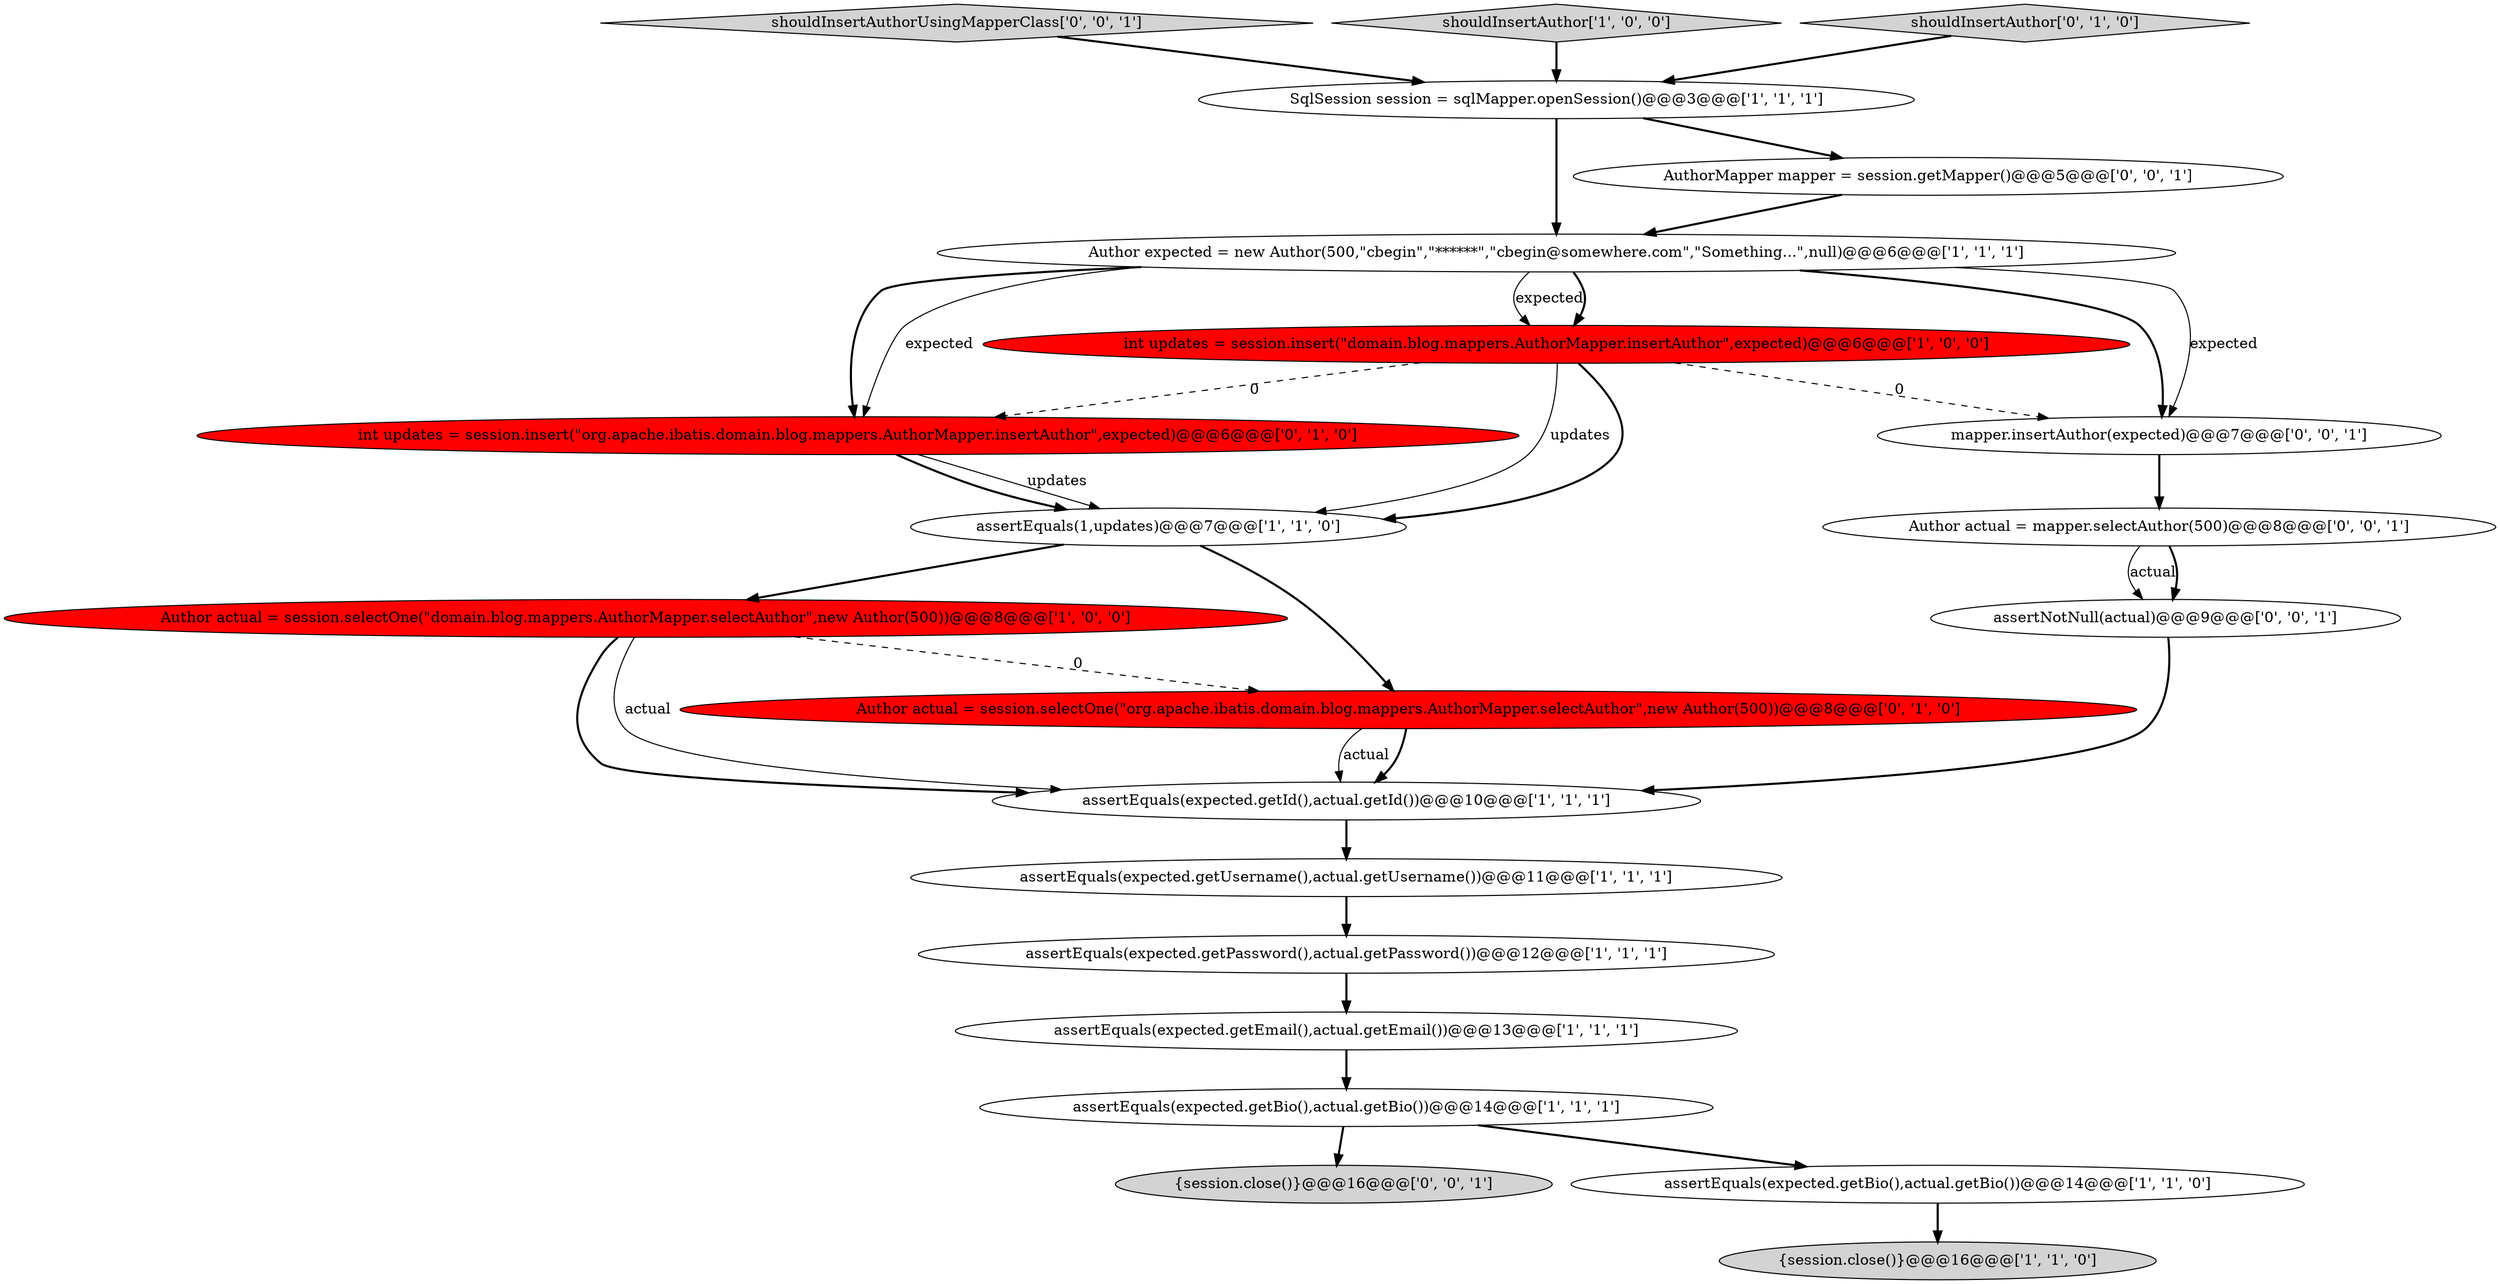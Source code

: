 digraph {
16 [style = filled, label = "shouldInsertAuthorUsingMapperClass['0', '0', '1']", fillcolor = lightgray, shape = diamond image = "AAA0AAABBB3BBB"];
9 [style = filled, label = "Author actual = session.selectOne(\"domain.blog.mappers.AuthorMapper.selectAuthor\",new Author(500))@@@8@@@['1', '0', '0']", fillcolor = red, shape = ellipse image = "AAA1AAABBB1BBB"];
13 [style = filled, label = "Author actual = session.selectOne(\"org.apache.ibatis.domain.blog.mappers.AuthorMapper.selectAuthor\",new Author(500))@@@8@@@['0', '1', '0']", fillcolor = red, shape = ellipse image = "AAA1AAABBB2BBB"];
18 [style = filled, label = "{session.close()}@@@16@@@['0', '0', '1']", fillcolor = lightgray, shape = ellipse image = "AAA0AAABBB3BBB"];
11 [style = filled, label = "assertEquals(expected.getId(),actual.getId())@@@10@@@['1', '1', '1']", fillcolor = white, shape = ellipse image = "AAA0AAABBB1BBB"];
7 [style = filled, label = "SqlSession session = sqlMapper.openSession()@@@3@@@['1', '1', '1']", fillcolor = white, shape = ellipse image = "AAA0AAABBB1BBB"];
6 [style = filled, label = "assertEquals(expected.getPassword(),actual.getPassword())@@@12@@@['1', '1', '1']", fillcolor = white, shape = ellipse image = "AAA0AAABBB1BBB"];
21 [style = filled, label = "assertNotNull(actual)@@@9@@@['0', '0', '1']", fillcolor = white, shape = ellipse image = "AAA0AAABBB3BBB"];
19 [style = filled, label = "Author actual = mapper.selectAuthor(500)@@@8@@@['0', '0', '1']", fillcolor = white, shape = ellipse image = "AAA0AAABBB3BBB"];
2 [style = filled, label = "shouldInsertAuthor['1', '0', '0']", fillcolor = lightgray, shape = diamond image = "AAA0AAABBB1BBB"];
3 [style = filled, label = "assertEquals(expected.getEmail(),actual.getEmail())@@@13@@@['1', '1', '1']", fillcolor = white, shape = ellipse image = "AAA0AAABBB1BBB"];
4 [style = filled, label = "Author expected = new Author(500,\"cbegin\",\"******\",\"cbegin@somewhere.com\",\"Something...\",null)@@@6@@@['1', '1', '1']", fillcolor = white, shape = ellipse image = "AAA0AAABBB1BBB"];
0 [style = filled, label = "int updates = session.insert(\"domain.blog.mappers.AuthorMapper.insertAuthor\",expected)@@@6@@@['1', '0', '0']", fillcolor = red, shape = ellipse image = "AAA1AAABBB1BBB"];
10 [style = filled, label = "assertEquals(expected.getUsername(),actual.getUsername())@@@11@@@['1', '1', '1']", fillcolor = white, shape = ellipse image = "AAA0AAABBB1BBB"];
15 [style = filled, label = "shouldInsertAuthor['0', '1', '0']", fillcolor = lightgray, shape = diamond image = "AAA0AAABBB2BBB"];
1 [style = filled, label = "assertEquals(expected.getBio(),actual.getBio())@@@14@@@['1', '1', '1']", fillcolor = white, shape = ellipse image = "AAA0AAABBB1BBB"];
5 [style = filled, label = "{session.close()}@@@16@@@['1', '1', '0']", fillcolor = lightgray, shape = ellipse image = "AAA0AAABBB1BBB"];
17 [style = filled, label = "AuthorMapper mapper = session.getMapper()@@@5@@@['0', '0', '1']", fillcolor = white, shape = ellipse image = "AAA0AAABBB3BBB"];
8 [style = filled, label = "assertEquals(1,updates)@@@7@@@['1', '1', '0']", fillcolor = white, shape = ellipse image = "AAA0AAABBB1BBB"];
20 [style = filled, label = "mapper.insertAuthor(expected)@@@7@@@['0', '0', '1']", fillcolor = white, shape = ellipse image = "AAA0AAABBB3BBB"];
12 [style = filled, label = "assertEquals(expected.getBio(),actual.getBio())@@@14@@@['1', '1', '0']", fillcolor = white, shape = ellipse image = "AAA0AAABBB1BBB"];
14 [style = filled, label = "int updates = session.insert(\"org.apache.ibatis.domain.blog.mappers.AuthorMapper.insertAuthor\",expected)@@@6@@@['0', '1', '0']", fillcolor = red, shape = ellipse image = "AAA1AAABBB2BBB"];
6->3 [style = bold, label=""];
4->14 [style = bold, label=""];
7->17 [style = bold, label=""];
14->8 [style = solid, label="updates"];
9->11 [style = bold, label=""];
12->5 [style = bold, label=""];
3->1 [style = bold, label=""];
15->7 [style = bold, label=""];
19->21 [style = solid, label="actual"];
16->7 [style = bold, label=""];
4->0 [style = solid, label="expected"];
4->14 [style = solid, label="expected"];
1->18 [style = bold, label=""];
7->4 [style = bold, label=""];
0->20 [style = dashed, label="0"];
13->11 [style = bold, label=""];
10->6 [style = bold, label=""];
13->11 [style = solid, label="actual"];
0->8 [style = solid, label="updates"];
4->0 [style = bold, label=""];
4->20 [style = solid, label="expected"];
0->14 [style = dashed, label="0"];
21->11 [style = bold, label=""];
9->11 [style = solid, label="actual"];
11->10 [style = bold, label=""];
9->13 [style = dashed, label="0"];
4->20 [style = bold, label=""];
0->8 [style = bold, label=""];
8->9 [style = bold, label=""];
1->12 [style = bold, label=""];
14->8 [style = bold, label=""];
2->7 [style = bold, label=""];
20->19 [style = bold, label=""];
17->4 [style = bold, label=""];
8->13 [style = bold, label=""];
19->21 [style = bold, label=""];
}
